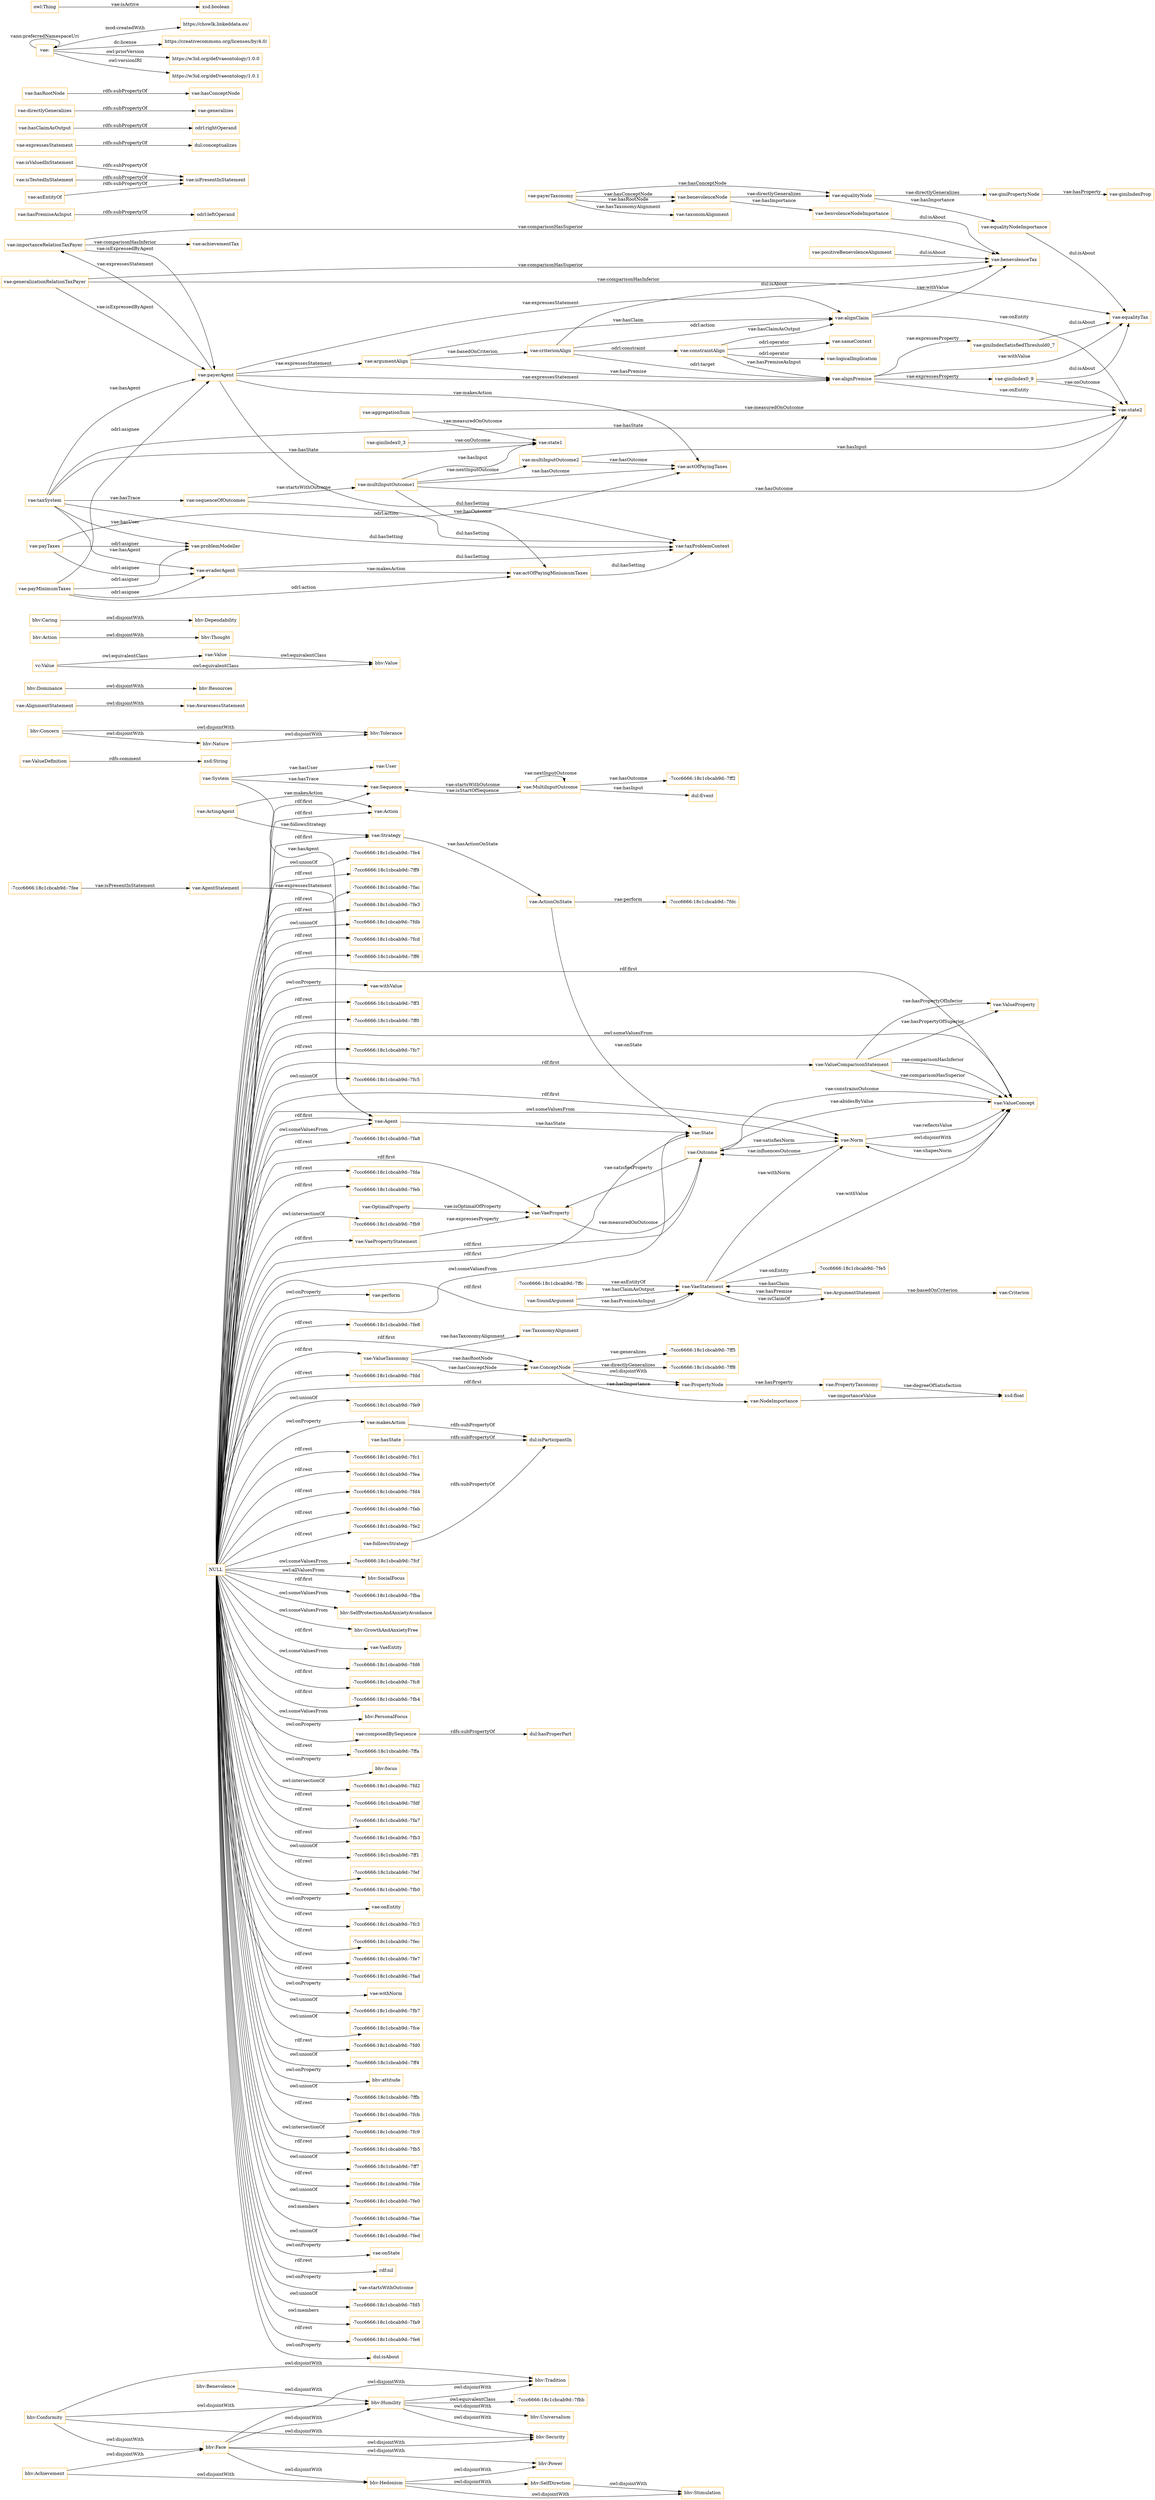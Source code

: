 digraph ar2dtool_diagram { 
rankdir=LR;
size="1501"
node [shape = rectangle, color="orange"]; "bhv:Stimulation" "-7ccc6666:18c1cbcab9d:-7feb" "vae:ValueDefinition" "vae:PropertyTaxonomy" "-7ccc6666:18c1cbcab9d:-7ff5" "bhv:Tolerance" "vae:VaeProperty" "vae:ConceptNode" "vae:Sequence" "-7ccc6666:18c1cbcab9d:-7fcf" "-7ccc6666:18c1cbcab9d:-7ffc" "bhv:Tradition" "vae:AlignmentStatement" "-7ccc6666:18c1cbcab9d:-7ff8" "bhv:SocialFocus" "bhv:Dominance" "vae:MultiInputOutcome" "vae:AwarenessStatement" "bhv:Security" "bhv:SelfDirection" "-7ccc6666:18c1cbcab9d:-7ff2" "vae:System" "vae:AgentStatement" "vae:Outcome" "-7ccc6666:18c1cbcab9d:-7fba" "vae:Value" "bhv:SelfProtectionAndAnxietyAvoidance" "vae:Criterion" "vae:ArgumentStatement" "vae:ValueProperty" "vae:ValueComparisonStatement" "bhv:Hedonism" "vae:VaeStatement" "-7ccc6666:18c1cbcab9d:-7fee" "bhv:Concern" "-7ccc6666:18c1cbcab9d:-7fe5" "vae:State" "vae:SoundArgument" "vae:ValueConcept" "bhv:GrowthAndAnxietyFree" "vc:Value" "vae:VaeEntity" "bhv:Thought" "bhv:Humility" "vae:Strategy" "vae:ActingAgent" "bhv:Power" "-7ccc6666:18c1cbcab9d:-7fd6" "bhv:Nature" "bhv:Benevolence" "bhv:Achievement" "vae:Norm" "vae:OptimalProperty" "vae:TaxonomyAlignment" "bhv:Action" "bhv:Caring" "bhv:Resources" "bhv:Face" "vae:ValueTaxonomy" "-7ccc6666:18c1cbcab9d:-7fc8" "vae:User" "dul:Event" "bhv:Dependability" "bhv:Value" "bhv:Conformity" "vae:VaePropertyStatement" "-7ccc6666:18c1cbcab9d:-7fdc" "vae:Agent" "-7ccc6666:18c1cbcab9d:-7fb4" "vae:Action" "vae:NodeImportance" "-7ccc6666:18c1cbcab9d:-7fbb" "vae:ActionOnState" "bhv:Universalism" "vae:PropertyNode" "bhv:PersonalFocus" ; /*classes style*/
	"vae:importanceRelationTaxPayer" -> "vae:payerAgent" [ label = "vae:isExpressedByAgent" ];
	"vae:importanceRelationTaxPayer" -> "vae:benevolenceTax" [ label = "vae:comparisonHasSuperior" ];
	"vae:importanceRelationTaxPayer" -> "vae:achievementTax" [ label = "vae:comparisonHasInferior" ];
	"vae:actOfPayingMiniumumTaxes" -> "vae:taxProblemContext" [ label = "dul:hasSetting" ];
	"vae:equalityNodeImportance" -> "vae:equalityTax" [ label = "dul:isAbout" ];
	"vae:composedBySequence" -> "dul:hasProperPart" [ label = "rdfs:subPropertyOf" ];
	"bhv:Face" -> "bhv:Tradition" [ label = "owl:disjointWith" ];
	"bhv:Face" -> "bhv:Security" [ label = "owl:disjointWith" ];
	"bhv:Face" -> "bhv:Power" [ label = "owl:disjointWith" ];
	"bhv:Face" -> "bhv:Humility" [ label = "owl:disjointWith" ];
	"bhv:Face" -> "bhv:Hedonism" [ label = "owl:disjointWith" ];
	"vae:payerAgent" -> "vae:actOfPayingTaxes" [ label = "vae:makesAction" ];
	"vae:payerAgent" -> "vae:importanceRelationTaxPayer" [ label = "vae:expressesStatement" ];
	"vae:payerAgent" -> "vae:argumentAlign" [ label = "vae:expressesStatement" ];
	"vae:payerAgent" -> "vae:alignPremise" [ label = "vae:expressesStatement" ];
	"vae:payerAgent" -> "vae:alignClaim" [ label = "vae:expressesStatement" ];
	"vae:payerAgent" -> "vae:taxProblemContext" [ label = "dul:hasSetting" ];
	"vae:payMinimumTaxes" -> "vae:problemModeller" [ label = "odrl:asigner" ];
	"vae:payMinimumTaxes" -> "vae:payerAgent" [ label = "odrl:asignee" ];
	"vae:payMinimumTaxes" -> "vae:evaderAgent" [ label = "odrl:asignee" ];
	"vae:payMinimumTaxes" -> "vae:actOfPayingMiniumumTaxes" [ label = "odrl:action" ];
	"vae:giniPropertyNode" -> "vae:giniIndexProp" [ label = "vae:hasProperty" ];
	"vae:hasState" -> "dul:isParticipantIn" [ label = "rdfs:subPropertyOf" ];
	"vae:payerTaxonomy" -> "vae:taxonomAlignment" [ label = "vae:hasTaxonomyAlignment" ];
	"vae:payerTaxonomy" -> "vae:benevolenceNode" [ label = "vae:hasRootNode" ];
	"vae:payerTaxonomy" -> "vae:equalityNode" [ label = "vae:hasConceptNode" ];
	"vae:payerTaxonomy" -> "vae:benevolenceNode" [ label = "vae:hasConceptNode" ];
	"vae:followsStrategy" -> "dul:isParticipantIn" [ label = "rdfs:subPropertyOf" ];
	"vae:Norm" -> "vae:ValueConcept" [ label = "owl:disjointWith" ];
	"vae:hasPremiseAsInput" -> "odrl:leftOperand" [ label = "rdfs:subPropertyOf" ];
	"vae:constraintAlign" -> "vae:alignPremise" [ label = "vae:hasPremiseAsInput" ];
	"vae:constraintAlign" -> "vae:alignClaim" [ label = "vae:hasClaimAsOutput" ];
	"vae:constraintAlign" -> "vae:sameContext" [ label = "odrl:operator" ];
	"vae:constraintAlign" -> "vae:logicalImplication" [ label = "odrl:operator" ];
	"vae:positiveBenevolenceAlignment" -> "vae:benevolenceTax" [ label = "dul:isAbout" ];
	"bhv:Nature" -> "bhv:Tolerance" [ label = "owl:disjointWith" ];
	"vae:giniIndexSatisfiedThreshold0_7" -> "vae:equalityTax" [ label = "dul:isAbout" ];
	"vae:makesAction" -> "dul:isParticipantIn" [ label = "rdfs:subPropertyOf" ];
	"vae:taxSystem" -> "vae:problemModeller" [ label = "vae:hasUser" ];
	"vae:taxSystem" -> "vae:sequenceOfOutcomes" [ label = "vae:hasTrace" ];
	"vae:taxSystem" -> "vae:state2" [ label = "vae:hasState" ];
	"vae:taxSystem" -> "vae:state1" [ label = "vae:hasState" ];
	"vae:taxSystem" -> "vae:payerAgent" [ label = "vae:hasAgent" ];
	"vae:taxSystem" -> "vae:evaderAgent" [ label = "vae:hasAgent" ];
	"vae:taxSystem" -> "vae:taxProblemContext" [ label = "dul:hasSetting" ];
	"vae:benevolenceNode" -> "vae:benvolenceNodeImportance" [ label = "vae:hasImportance" ];
	"vae:benevolenceNode" -> "vae:equalityNode" [ label = "vae:directlyGeneralizes" ];
	"bhv:Benevolence" -> "bhv:Humility" [ label = "owl:disjointWith" ];
	"vae:isValuedInStatement" -> "vae:isPresentInStatement" [ label = "rdfs:subPropertyOf" ];
	"bhv:Caring" -> "bhv:Dependability" [ label = "owl:disjointWith" ];
	"bhv:Concern" -> "bhv:Tolerance" [ label = "owl:disjointWith" ];
	"bhv:Concern" -> "bhv:Nature" [ label = "owl:disjointWith" ];
	"vae:isTestedInStatement" -> "vae:isPresentInStatement" [ label = "rdfs:subPropertyOf" ];
	"vae:benvolenceNodeImportance" -> "vae:benevolenceTax" [ label = "dul:isAbout" ];
	"bhv:Achievement" -> "bhv:Hedonism" [ label = "owl:disjointWith" ];
	"bhv:Achievement" -> "bhv:Face" [ label = "owl:disjointWith" ];
	"vae:expressesStatement" -> "dul:conceptualizes" [ label = "rdfs:subPropertyOf" ];
	"vae:criterionAlign" -> "vae:alignPremise" [ label = "odrl:target" ];
	"vae:criterionAlign" -> "vae:constraintAlign" [ label = "odrl:constraint" ];
	"vae:criterionAlign" -> "vae:alignClaim" [ label = "odrl:action" ];
	"vae:criterionAlign" -> "vae:benevolenceTax" [ label = "dul:isAbout" ];
	"vae:alignClaim" -> "vae:benevolenceTax" [ label = "vae:withValue" ];
	"vae:alignClaim" -> "vae:state2" [ label = "vae:onEntity" ];
	"vae:argumentAlign" -> "vae:alignPremise" [ label = "vae:hasPremise" ];
	"vae:argumentAlign" -> "vae:alignClaim" [ label = "vae:hasClaim" ];
	"vae:argumentAlign" -> "vae:criterionAlign" [ label = "vae:basedOnCriterion" ];
	"bhv:Action" -> "bhv:Thought" [ label = "owl:disjointWith" ];
	"vae:hasClaimAsOutput" -> "odrl:rightOperand" [ label = "rdfs:subPropertyOf" ];
	"vae:alignPremise" -> "vae:equalityTax" [ label = "vae:withValue" ];
	"vae:alignPremise" -> "vae:state2" [ label = "vae:onEntity" ];
	"vae:alignPremise" -> "vae:giniIndexSatisfiedThreshold0_7" [ label = "vae:expressesProperty" ];
	"vae:alignPremise" -> "vae:giniIndex0_9" [ label = "vae:expressesProperty" ];
	"vae:equalityNode" -> "vae:equalityNodeImportance" [ label = "vae:hasImportance" ];
	"vae:equalityNode" -> "vae:giniPropertyNode" [ label = "vae:directlyGeneralizes" ];
	"vae:asEntityOf" -> "vae:isPresentInStatement" [ label = "rdfs:subPropertyOf" ];
	"NULL" -> "bhv:PersonalFocus" [ label = "owl:someValuesFrom" ];
	"NULL" -> "-7ccc6666:18c1cbcab9d:-7ffa" [ label = "rdf:rest" ];
	"NULL" -> "vae:Agent" [ label = "owl:someValuesFrom" ];
	"NULL" -> "bhv:focus" [ label = "owl:onProperty" ];
	"NULL" -> "-7ccc6666:18c1cbcab9d:-7fd2" [ label = "owl:intersectionOf" ];
	"NULL" -> "-7ccc6666:18c1cbcab9d:-7fdf" [ label = "rdf:rest" ];
	"NULL" -> "-7ccc6666:18c1cbcab9d:-7fb4" [ label = "rdf:first" ];
	"NULL" -> "-7ccc6666:18c1cbcab9d:-7fa7" [ label = "rdf:rest" ];
	"NULL" -> "-7ccc6666:18c1cbcab9d:-7feb" [ label = "rdf:first" ];
	"NULL" -> "vae:Outcome" [ label = "rdf:first" ];
	"NULL" -> "-7ccc6666:18c1cbcab9d:-7fb3" [ label = "rdf:rest" ];
	"NULL" -> "-7ccc6666:18c1cbcab9d:-7fcf" [ label = "owl:someValuesFrom" ];
	"NULL" -> "-7ccc6666:18c1cbcab9d:-7ff1" [ label = "owl:unionOf" ];
	"NULL" -> "-7ccc6666:18c1cbcab9d:-7fef" [ label = "rdf:rest" ];
	"NULL" -> "-7ccc6666:18c1cbcab9d:-7fb0" [ label = "rdf:rest" ];
	"NULL" -> "vae:onEntity" [ label = "owl:onProperty" ];
	"NULL" -> "-7ccc6666:18c1cbcab9d:-7fc3" [ label = "rdf:rest" ];
	"NULL" -> "-7ccc6666:18c1cbcab9d:-7fec" [ label = "rdf:rest" ];
	"NULL" -> "-7ccc6666:18c1cbcab9d:-7fe7" [ label = "rdf:rest" ];
	"NULL" -> "vae:ValueTaxonomy" [ label = "rdf:first" ];
	"NULL" -> "-7ccc6666:18c1cbcab9d:-7fad" [ label = "rdf:rest" ];
	"NULL" -> "vae:Sequence" [ label = "rdf:first" ];
	"NULL" -> "vae:withNorm" [ label = "owl:onProperty" ];
	"NULL" -> "-7ccc6666:18c1cbcab9d:-7fb7" [ label = "owl:unionOf" ];
	"NULL" -> "-7ccc6666:18c1cbcab9d:-7fce" [ label = "owl:unionOf" ];
	"NULL" -> "-7ccc6666:18c1cbcab9d:-7fd0" [ label = "rdf:rest" ];
	"NULL" -> "-7ccc6666:18c1cbcab9d:-7ff4" [ label = "owl:unionOf" ];
	"NULL" -> "vae:Norm" [ label = "owl:someValuesFrom" ];
	"NULL" -> "vae:ValueComparisonStatement" [ label = "rdf:first" ];
	"NULL" -> "bhv:attitude" [ label = "owl:onProperty" ];
	"NULL" -> "-7ccc6666:18c1cbcab9d:-7ffb" [ label = "owl:unionOf" ];
	"NULL" -> "-7ccc6666:18c1cbcab9d:-7fcb" [ label = "rdf:rest" ];
	"NULL" -> "-7ccc6666:18c1cbcab9d:-7fc9" [ label = "owl:intersectionOf" ];
	"NULL" -> "vae:ValueConcept" [ label = "rdf:first" ];
	"NULL" -> "-7ccc6666:18c1cbcab9d:-7fb5" [ label = "rdf:rest" ];
	"NULL" -> "-7ccc6666:18c1cbcab9d:-7ff7" [ label = "owl:unionOf" ];
	"NULL" -> "bhv:SelfProtectionAndAnxietyAvoidance" [ label = "owl:someValuesFrom" ];
	"NULL" -> "-7ccc6666:18c1cbcab9d:-7fde" [ label = "rdf:rest" ];
	"NULL" -> "bhv:SocialFocus" [ label = "owl:allValuesFrom" ];
	"NULL" -> "-7ccc6666:18c1cbcab9d:-7fe0" [ label = "owl:unionOf" ];
	"NULL" -> "vae:PropertyNode" [ label = "rdf:first" ];
	"NULL" -> "-7ccc6666:18c1cbcab9d:-7fae" [ label = "owl:members" ];
	"NULL" -> "-7ccc6666:18c1cbcab9d:-7fed" [ label = "owl:unionOf" ];
	"NULL" -> "vae:VaeEntity" [ label = "rdf:first" ];
	"NULL" -> "vae:onState" [ label = "owl:onProperty" ];
	"NULL" -> "rdf:nil" [ label = "rdf:rest" ];
	"NULL" -> "vae:startsWithOutcome" [ label = "owl:onProperty" ];
	"NULL" -> "vae:ValueConcept" [ label = "owl:someValuesFrom" ];
	"NULL" -> "vae:Agent" [ label = "rdf:first" ];
	"NULL" -> "vae:VaeProperty" [ label = "rdf:first" ];
	"NULL" -> "-7ccc6666:18c1cbcab9d:-7fd5" [ label = "owl:unionOf" ];
	"NULL" -> "-7ccc6666:18c1cbcab9d:-7fd6" [ label = "owl:someValuesFrom" ];
	"NULL" -> "-7ccc6666:18c1cbcab9d:-7fa9" [ label = "owl:members" ];
	"NULL" -> "-7ccc6666:18c1cbcab9d:-7fe6" [ label = "rdf:rest" ];
	"NULL" -> "-7ccc6666:18c1cbcab9d:-7fc8" [ label = "rdf:first" ];
	"NULL" -> "dul:isAbout" [ label = "owl:onProperty" ];
	"NULL" -> "-7ccc6666:18c1cbcab9d:-7fe4" [ label = "owl:unionOf" ];
	"NULL" -> "-7ccc6666:18c1cbcab9d:-7ff9" [ label = "rdf:rest" ];
	"NULL" -> "-7ccc6666:18c1cbcab9d:-7fac" [ label = "rdf:rest" ];
	"NULL" -> "vae:ConceptNode" [ label = "rdf:first" ];
	"NULL" -> "-7ccc6666:18c1cbcab9d:-7fe3" [ label = "rdf:rest" ];
	"NULL" -> "-7ccc6666:18c1cbcab9d:-7fdb" [ label = "owl:unionOf" ];
	"NULL" -> "bhv:GrowthAndAnxietyFree" [ label = "owl:someValuesFrom" ];
	"NULL" -> "vae:makesAction" [ label = "owl:onProperty" ];
	"NULL" -> "-7ccc6666:18c1cbcab9d:-7ff6" [ label = "rdf:rest" ];
	"NULL" -> "-7ccc6666:18c1cbcab9d:-7fcd" [ label = "rdf:rest" ];
	"NULL" -> "vae:withValue" [ label = "owl:onProperty" ];
	"NULL" -> "-7ccc6666:18c1cbcab9d:-7fba" [ label = "rdf:first" ];
	"NULL" -> "-7ccc6666:18c1cbcab9d:-7ff3" [ label = "rdf:rest" ];
	"NULL" -> "-7ccc6666:18c1cbcab9d:-7fc5" [ label = "owl:unionOf" ];
	"NULL" -> "-7ccc6666:18c1cbcab9d:-7fa8" [ label = "rdf:rest" ];
	"NULL" -> "vae:composedBySequence" [ label = "owl:onProperty" ];
	"NULL" -> "-7ccc6666:18c1cbcab9d:-7fdd" [ label = "rdf:rest" ];
	"NULL" -> "vae:State" [ label = "owl:someValuesFrom" ];
	"NULL" -> "-7ccc6666:18c1cbcab9d:-7ff0" [ label = "rdf:rest" ];
	"NULL" -> "-7ccc6666:18c1cbcab9d:-7fc7" [ label = "rdf:rest" ];
	"NULL" -> "-7ccc6666:18c1cbcab9d:-7fda" [ label = "rdf:rest" ];
	"NULL" -> "-7ccc6666:18c1cbcab9d:-7fb9" [ label = "owl:intersectionOf" ];
	"NULL" -> "vae:Action" [ label = "rdf:first" ];
	"NULL" -> "vae:perform" [ label = "owl:onProperty" ];
	"NULL" -> "-7ccc6666:18c1cbcab9d:-7fe8" [ label = "rdf:rest" ];
	"NULL" -> "-7ccc6666:18c1cbcab9d:-7fe9" [ label = "owl:unionOf" ];
	"NULL" -> "vae:Norm" [ label = "rdf:first" ];
	"NULL" -> "-7ccc6666:18c1cbcab9d:-7fc1" [ label = "rdf:rest" ];
	"NULL" -> "-7ccc6666:18c1cbcab9d:-7fea" [ label = "rdf:rest" ];
	"NULL" -> "vae:Strategy" [ label = "rdf:first" ];
	"NULL" -> "-7ccc6666:18c1cbcab9d:-7fd4" [ label = "rdf:rest" ];
	"NULL" -> "-7ccc6666:18c1cbcab9d:-7fab" [ label = "rdf:rest" ];
	"NULL" -> "vae:State" [ label = "rdf:first" ];
	"NULL" -> "vae:VaeStatement" [ label = "rdf:first" ];
	"NULL" -> "vae:VaePropertyStatement" [ label = "rdf:first" ];
	"NULL" -> "-7ccc6666:18c1cbcab9d:-7fe2" [ label = "rdf:rest" ];
	"bhv:Conformity" -> "bhv:Tradition" [ label = "owl:disjointWith" ];
	"bhv:Conformity" -> "bhv:Security" [ label = "owl:disjointWith" ];
	"bhv:Conformity" -> "bhv:Humility" [ label = "owl:disjointWith" ];
	"bhv:Conformity" -> "bhv:Face" [ label = "owl:disjointWith" ];
	"vae:sequenceOfOutcomes" -> "vae:multiInputOutcome1" [ label = "vae:startsWithOutcome" ];
	"vae:sequenceOfOutcomes" -> "vae:taxProblemContext" [ label = "dul:hasSetting" ];
	"vae:directlyGeneralizes" -> "vae:generalizes" [ label = "rdfs:subPropertyOf" ];
	"vae:hasRootNode" -> "vae:hasConceptNode" [ label = "rdfs:subPropertyOf" ];
	"vae:generalizationRelationTaxPayer" -> "vae:payerAgent" [ label = "vae:isExpressedByAgent" ];
	"vae:generalizationRelationTaxPayer" -> "vae:benevolenceTax" [ label = "vae:comparisonHasSuperior" ];
	"vae:generalizationRelationTaxPayer" -> "vae:equalityTax" [ label = "vae:comparisonHasInferior" ];
	"vae:multiInputOutcome2" -> "vae:actOfPayingTaxes" [ label = "vae:hasOutcome" ];
	"vae:multiInputOutcome2" -> "vae:state2" [ label = "vae:hasInput" ];
	"bhv:Dominance" -> "bhv:Resources" [ label = "owl:disjointWith" ];
	"vae:" -> "https://chowlk.linkeddata.es/" [ label = "mod:createdWith" ];
	"vae:" -> "https://creativecommons.org/licenses/by/4.0/" [ label = "dc:license" ];
	"vae:" -> "vae:" [ label = "vann:preferredNamespaceUri" ];
	"vae:" -> "https://w3id.org/def/vaeontology/1.0.0" [ label = "owl:priorVersion" ];
	"vae:" -> "https://w3id.org/def/vaeontology/1.0.1" [ label = "owl:versionIRI" ];
	"vae:ConceptNode" -> "vae:PropertyNode" [ label = "owl:disjointWith" ];
	"vae:giniIndex0_9" -> "vae:state2" [ label = "vae:onOutcome" ];
	"vae:giniIndex0_9" -> "vae:equalityTax" [ label = "dul:isAbout" ];
	"vae:Value" -> "bhv:Value" [ label = "owl:equivalentClass" ];
	"vae:evaderAgent" -> "vae:actOfPayingMiniumumTaxes" [ label = "vae:makesAction" ];
	"vae:evaderAgent" -> "vae:taxProblemContext" [ label = "dul:hasSetting" ];
	"vae:payTaxes" -> "vae:problemModeller" [ label = "odrl:asigner" ];
	"vae:payTaxes" -> "vae:evaderAgent" [ label = "odrl:asignee" ];
	"vae:payTaxes" -> "vae:actOfPayingTaxes" [ label = "odrl:action" ];
	"vae:giniIndex0_3" -> "vae:state1" [ label = "vae:onOutcome" ];
	"vc:Value" -> "bhv:Value" [ label = "owl:equivalentClass" ];
	"vc:Value" -> "vae:Value" [ label = "owl:equivalentClass" ];
	"vae:multiInputOutcome1" -> "vae:multiInputOutcome2" [ label = "vae:nextInputOutcome" ];
	"vae:multiInputOutcome1" -> "vae:state2" [ label = "vae:hasOutcome" ];
	"vae:multiInputOutcome1" -> "vae:actOfPayingTaxes" [ label = "vae:hasOutcome" ];
	"vae:multiInputOutcome1" -> "vae:actOfPayingMiniumumTaxes" [ label = "vae:hasOutcome" ];
	"vae:multiInputOutcome1" -> "vae:state1" [ label = "vae:hasInput" ];
	"bhv:Hedonism" -> "bhv:Stimulation" [ label = "owl:disjointWith" ];
	"bhv:Hedonism" -> "bhv:SelfDirection" [ label = "owl:disjointWith" ];
	"bhv:Hedonism" -> "bhv:Power" [ label = "owl:disjointWith" ];
	"bhv:SelfDirection" -> "bhv:Stimulation" [ label = "owl:disjointWith" ];
	"vae:AlignmentStatement" -> "vae:AwarenessStatement" [ label = "owl:disjointWith" ];
	"bhv:Humility" -> "bhv:Universalism" [ label = "owl:disjointWith" ];
	"bhv:Humility" -> "bhv:Tradition" [ label = "owl:disjointWith" ];
	"bhv:Humility" -> "bhv:Security" [ label = "owl:disjointWith" ];
	"bhv:Humility" -> "-7ccc6666:18c1cbcab9d:-7fbb" [ label = "owl:equivalentClass" ];
	"vae:aggregationSum" -> "vae:state2" [ label = "vae:measuredOnOutcome" ];
	"vae:aggregationSum" -> "vae:state1" [ label = "vae:measuredOnOutcome" ];
	"vae:MultiInputOutcome" -> "vae:Sequence" [ label = "vae:isStartOfSequence" ];
	"vae:SoundArgument" -> "vae:VaeStatement" [ label = "vae:hasClaimAsOutput" ];
	"vae:ActionOnState" -> "-7ccc6666:18c1cbcab9d:-7fdc" [ label = "vae:perform" ];
	"vae:OptimalProperty" -> "vae:VaeProperty" [ label = "vae:isOptimalOfProperty" ];
	"-7ccc6666:18c1cbcab9d:-7ffc" -> "vae:VaeStatement" [ label = "vae:asEntityOf" ];
	"vae:ValueComparisonStatement" -> "vae:ValueProperty" [ label = "vae:hasPropertyOfSuperior" ];
	"vae:Outcome" -> "vae:ValueConcept" [ label = "vae:abidesByValue" ];
	"vae:ValueTaxonomy" -> "vae:TaxonomyAlignment" [ label = "vae:hasTaxonomyAlignment" ];
	"vae:VaePropertyStatement" -> "vae:VaeProperty" [ label = "vae:expressesProperty" ];
	"owl:Thing" -> "xsd:boolean" [ label = "vae:isActive" ];
	"vae:ActingAgent" -> "vae:Strategy" [ label = "vae:followsStrategy" ];
	"vae:ValueTaxonomy" -> "vae:ConceptNode" [ label = "vae:hasRootNode" ];
	"vae:Norm" -> "vae:ValueConcept" [ label = "vae:reflectsValue" ];
	"vae:VaeStatement" -> "-7ccc6666:18c1cbcab9d:-7fe5" [ label = "vae:onEntity" ];
	"vae:AgentStatement" -> "vae:Agent" [ label = "vae:expressesStatement" ];
	"vae:ValueComparisonStatement" -> "vae:ValueConcept" [ label = "vae:comparisonHasInferior" ];
	"vae:MultiInputOutcome" -> "dul:Event" [ label = "vae:hasInput" ];
	"vae:VaeProperty" -> "vae:Outcome" [ label = "vae:measuredOnOutcome" ];
	"vae:ValueComparisonStatement" -> "vae:ValueConcept" [ label = "vae:comparisonHasSuperior" ];
	"vae:Outcome" -> "vae:VaeProperty" [ label = "vae:satisfiesProperty" ];
	"vae:ArgumentStatement" -> "vae:VaeStatement" [ label = "vae:hasClaim" ];
	"vae:ConceptNode" -> "-7ccc6666:18c1cbcab9d:-7ff8" [ label = "vae:directlyGeneralizes" ];
	"vae:ArgumentStatement" -> "vae:VaeStatement" [ label = "vae:hasPremise" ];
	"vae:PropertyNode" -> "vae:PropertyTaxonomy" [ label = "vae:hasProperty" ];
	"vae:ActionOnState" -> "vae:State" [ label = "vae:onState" ];
	"vae:ConceptNode" -> "vae:NodeImportance" [ label = "vae:hasImportance" ];
	"vae:VaeStatement" -> "vae:ArgumentStatement" [ label = "vae:isClaimOf" ];
	"vae:System" -> "vae:Sequence" [ label = "vae:hasTrace" ];
	"vae:Strategy" -> "vae:ActionOnState" [ label = "vae:hasActionOnState" ];
	"vae:Outcome" -> "vae:Norm" [ label = "vae:satisfiesNorm" ];
	"vae:VaeStatement" -> "vae:Norm" [ label = "vae:withNorm" ];
	"vae:ActingAgent" -> "vae:Action" [ label = "vae:makesAction" ];
	"vae:ArgumentStatement" -> "vae:Criterion" [ label = "vae:basedOnCriterion" ];
	"vae:MultiInputOutcome" -> "-7ccc6666:18c1cbcab9d:-7ff2" [ label = "vae:hasOutcome" ];
	"vae:PropertyTaxonomy" -> "xsd:float" [ label = "vae:degreeOfSatisfaction" ];
	"vae:ValueDefinition" -> "xsd:String" [ label = "rdfs:comment" ];
	"vae:ValueTaxonomy" -> "vae:ConceptNode" [ label = "vae:hasConceptNode" ];
	"vae:NodeImportance" -> "xsd:float" [ label = "vae:importanceValue" ];
	"vae:ValueComparisonStatement" -> "vae:ValueProperty" [ label = "vae:hasPropertyOfInferior" ];
	"vae:ValueConcept" -> "vae:Outcome" [ label = "vae:constrainsOutcome" ];
	"vae:MultiInputOutcome" -> "vae:MultiInputOutcome" [ label = "vae:nextInputOutcome" ];
	"-7ccc6666:18c1cbcab9d:-7fee" -> "vae:AgentStatement" [ label = "vae:isPresentInStatement" ];
	"vae:System" -> "vae:Agent" [ label = "vae:hasAgent" ];
	"vae:Norm" -> "vae:Outcome" [ label = "vae:influencesOutcome" ];
	"vae:System" -> "vae:User" [ label = "vae:hasUser" ];
	"vae:VaeStatement" -> "vae:ValueConcept" [ label = "vae:withValue" ];
	"vae:SoundArgument" -> "vae:VaeStatement" [ label = "vae:hasPremiseAsInput" ];
	"vae:Sequence" -> "vae:MultiInputOutcome" [ label = "vae:startsWithOutcome" ];
	"vae:ConceptNode" -> "-7ccc6666:18c1cbcab9d:-7ff5" [ label = "vae:generalizes" ];
	"vae:Agent" -> "vae:State" [ label = "vae:hasState" ];
	"vae:ValueConcept" -> "vae:Norm" [ label = "vae:shapesNorm" ];

}

